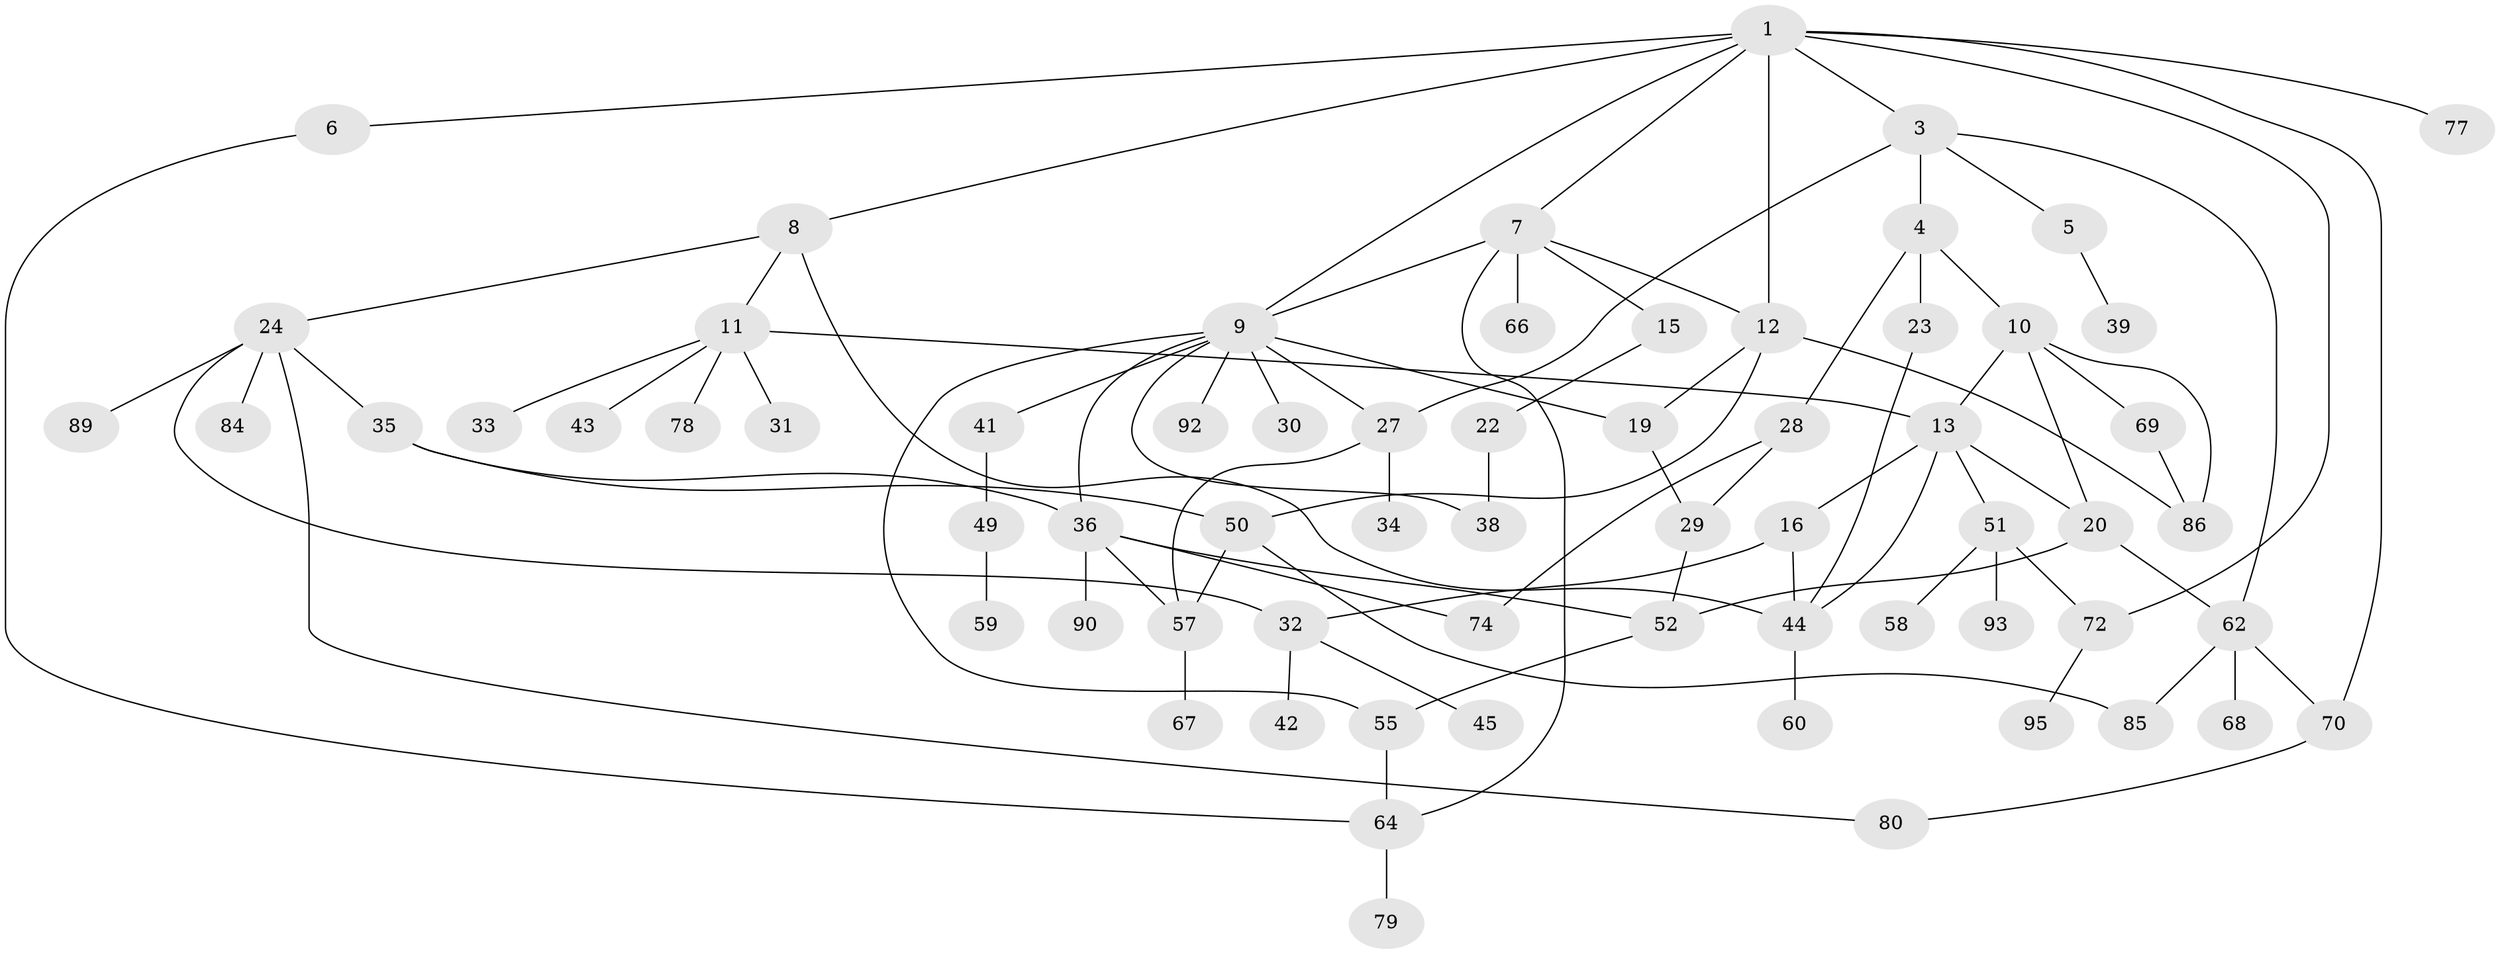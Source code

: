 // original degree distribution, {7: 0.020833333333333332, 4: 0.13541666666666666, 5: 0.07291666666666667, 2: 0.25, 3: 0.23958333333333334, 1: 0.2708333333333333, 6: 0.010416666666666666}
// Generated by graph-tools (version 1.1) at 2025/41/03/06/25 10:41:30]
// undirected, 66 vertices, 94 edges
graph export_dot {
graph [start="1"]
  node [color=gray90,style=filled];
  1 [super="+2"];
  3 [super="+88"];
  4 [super="+17"];
  5;
  6;
  7 [super="+18"];
  8 [super="+91"];
  9 [super="+25"];
  10 [super="+48"];
  11 [super="+21"];
  12 [super="+37"];
  13 [super="+14"];
  15;
  16;
  19 [super="+26"];
  20 [super="+54"];
  22 [super="+53"];
  23;
  24 [super="+56"];
  27;
  28;
  29 [super="+83"];
  30;
  31;
  32 [super="+46"];
  33;
  34;
  35 [super="+40"];
  36 [super="+65"];
  38;
  39;
  41;
  42;
  43 [super="+63"];
  44 [super="+47"];
  45;
  49 [super="+96"];
  50 [super="+94"];
  51 [super="+61"];
  52 [super="+71"];
  55;
  57 [super="+76"];
  58;
  59;
  60;
  62 [super="+82"];
  64 [super="+73"];
  66;
  67;
  68;
  69 [super="+87"];
  70 [super="+75"];
  72;
  74 [super="+81"];
  77;
  78;
  79;
  80;
  84;
  85;
  86;
  89;
  90;
  92;
  93;
  95;
  1 -- 3;
  1 -- 6;
  1 -- 7;
  1 -- 9;
  1 -- 77;
  1 -- 8;
  1 -- 72;
  1 -- 70;
  1 -- 12;
  3 -- 4;
  3 -- 5;
  3 -- 27;
  3 -- 62;
  4 -- 10;
  4 -- 23;
  4 -- 28;
  5 -- 39;
  6 -- 64;
  7 -- 12 [weight=2];
  7 -- 15;
  7 -- 66;
  7 -- 64;
  7 -- 9;
  8 -- 11;
  8 -- 24;
  8 -- 44;
  9 -- 27;
  9 -- 30;
  9 -- 38;
  9 -- 36;
  9 -- 55;
  9 -- 92;
  9 -- 41;
  9 -- 19;
  10 -- 13;
  10 -- 20;
  10 -- 69;
  10 -- 86;
  11 -- 33;
  11 -- 78;
  11 -- 43;
  11 -- 31;
  11 -- 13;
  12 -- 19;
  12 -- 86;
  12 -- 50;
  13 -- 16;
  13 -- 20;
  13 -- 44;
  13 -- 51;
  15 -- 22;
  16 -- 32;
  16 -- 44;
  19 -- 29;
  20 -- 62;
  20 -- 52;
  22 -- 38;
  23 -- 44;
  24 -- 35;
  24 -- 80;
  24 -- 89;
  24 -- 32;
  24 -- 84;
  27 -- 34;
  27 -- 57;
  28 -- 29;
  28 -- 74;
  29 -- 52;
  32 -- 42;
  32 -- 45;
  35 -- 36;
  35 -- 50;
  36 -- 90;
  36 -- 52;
  36 -- 74;
  36 -- 57;
  41 -- 49;
  44 -- 60;
  49 -- 59;
  50 -- 85;
  50 -- 57;
  51 -- 58;
  51 -- 93;
  51 -- 72;
  52 -- 55;
  55 -- 64;
  57 -- 67;
  62 -- 68;
  62 -- 85;
  62 -- 70;
  64 -- 79;
  69 -- 86;
  70 -- 80;
  72 -- 95;
}
